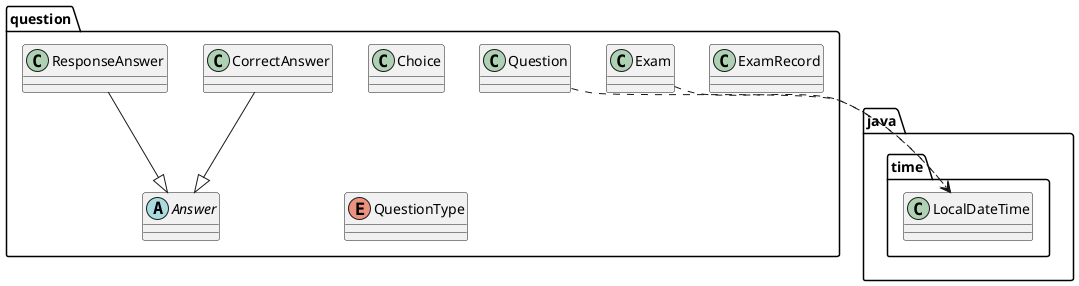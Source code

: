 @startuml
abstract class question.Answer
class java.time.LocalDateTime
class question.Choice
class question.CorrectAnswer
class question.Exam
class question.ExamRecord
class question.Question
class question.ResponseAnswer
enum question.QuestionType
question.CorrectAnswer --|> question.Answer
question.Exam ..> java.time.LocalDateTime
question.Question ..> java.time.LocalDateTime
question.ResponseAnswer --|> question.Answer
@enduml
